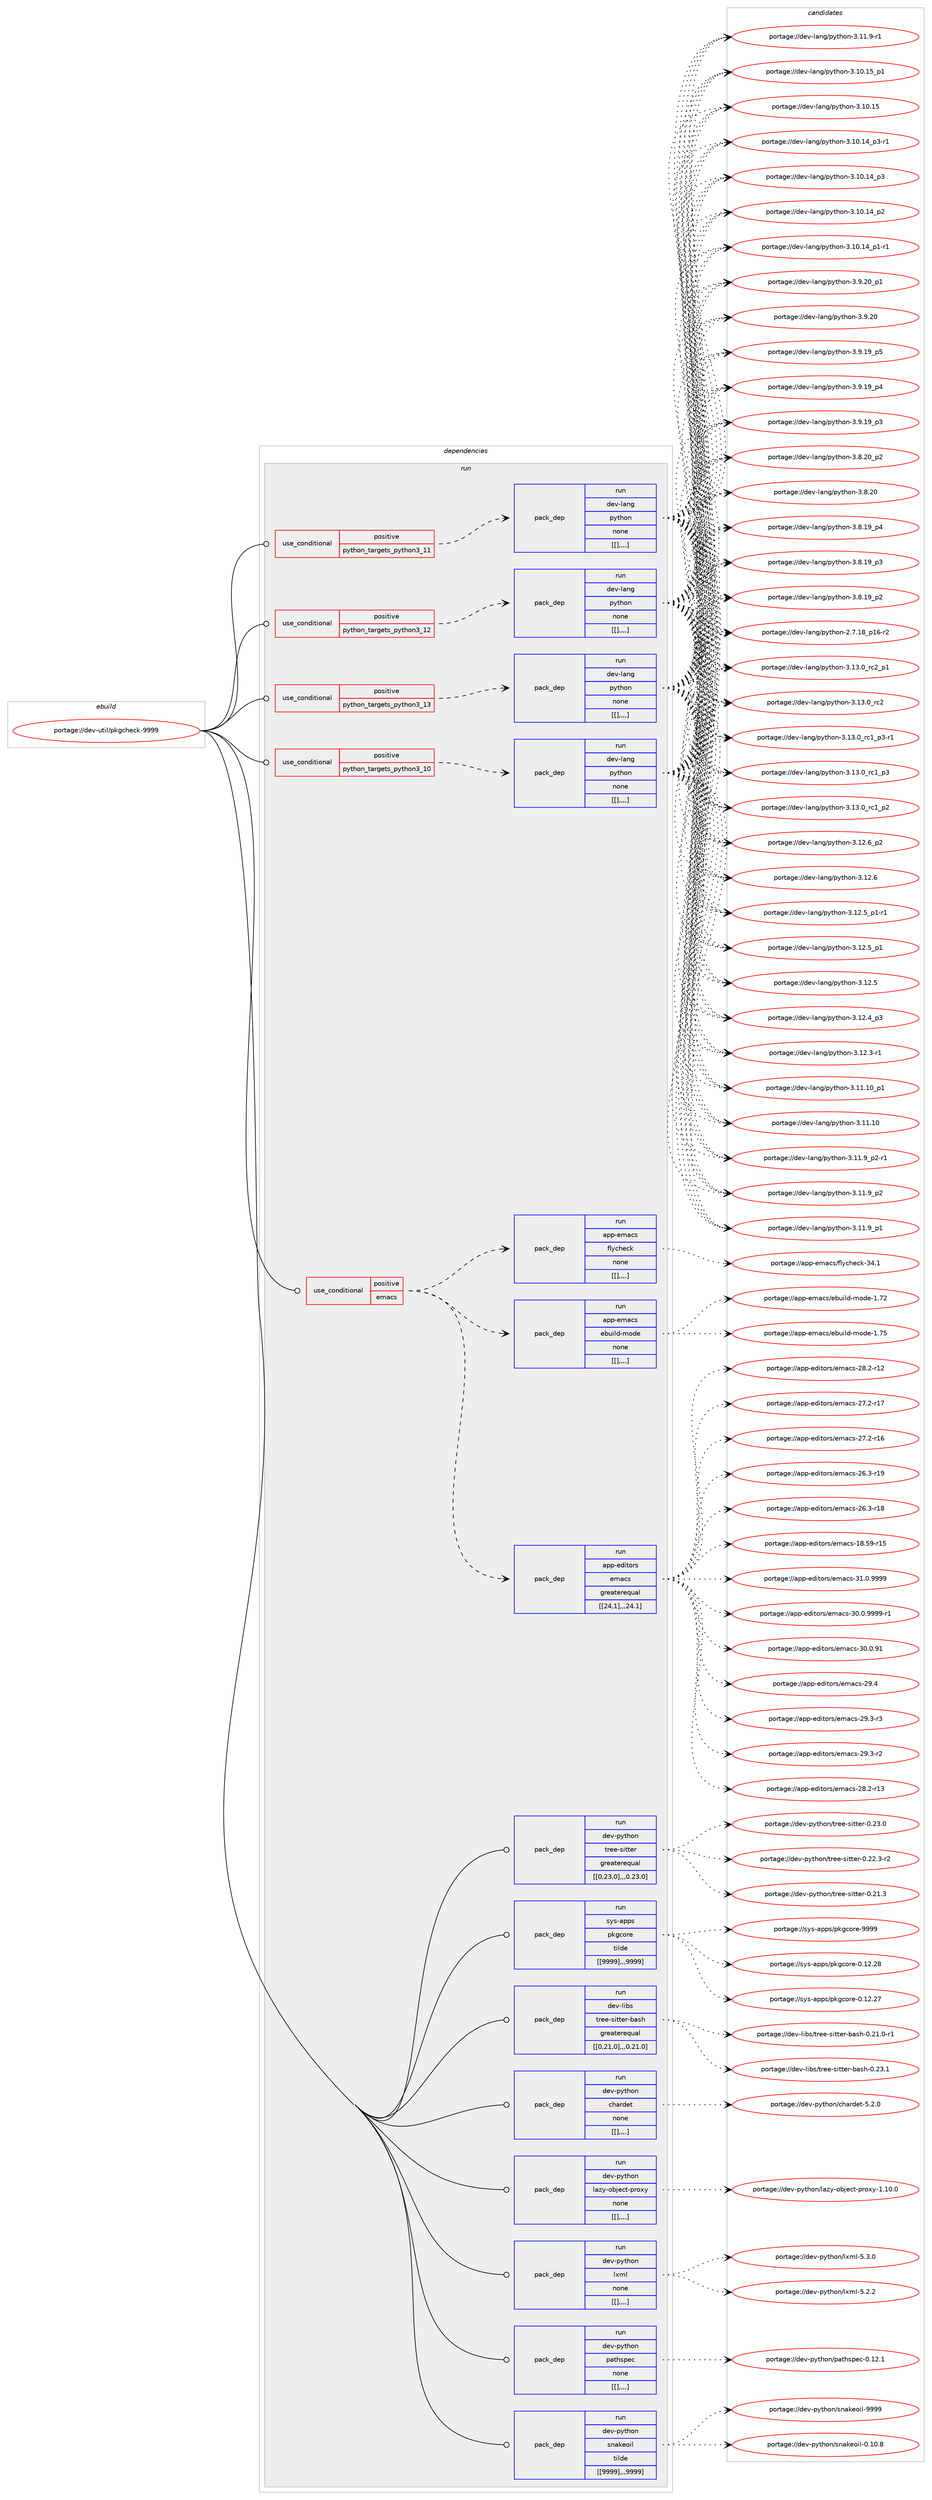 digraph prolog {

# *************
# Graph options
# *************

newrank=true;
concentrate=true;
compound=true;
graph [rankdir=LR,fontname=Helvetica,fontsize=10,ranksep=1.5];#, ranksep=2.5, nodesep=0.2];
edge  [arrowhead=vee];
node  [fontname=Helvetica,fontsize=10];

# **********
# The ebuild
# **********

subgraph cluster_leftcol {
color=gray;
label=<<i>ebuild</i>>;
id [label="portage://dev-util/pkgcheck-9999", color=red, width=4, href="../dev-util/pkgcheck-9999.svg"];
}

# ****************
# The dependencies
# ****************

subgraph cluster_midcol {
color=gray;
label=<<i>dependencies</i>>;
subgraph cluster_compile {
fillcolor="#eeeeee";
style=filled;
label=<<i>compile</i>>;
}
subgraph cluster_compileandrun {
fillcolor="#eeeeee";
style=filled;
label=<<i>compile and run</i>>;
}
subgraph cluster_run {
fillcolor="#eeeeee";
style=filled;
label=<<i>run</i>>;
subgraph cond64095 {
dependency223422 [label=<<TABLE BORDER="0" CELLBORDER="1" CELLSPACING="0" CELLPADDING="4"><TR><TD ROWSPAN="3" CELLPADDING="10">use_conditional</TD></TR><TR><TD>positive</TD></TR><TR><TD>emacs</TD></TR></TABLE>>, shape=none, color=red];
subgraph pack157891 {
dependency223423 [label=<<TABLE BORDER="0" CELLBORDER="1" CELLSPACING="0" CELLPADDING="4" WIDTH="220"><TR><TD ROWSPAN="6" CELLPADDING="30">pack_dep</TD></TR><TR><TD WIDTH="110">run</TD></TR><TR><TD>app-editors</TD></TR><TR><TD>emacs</TD></TR><TR><TD>greaterequal</TD></TR><TR><TD>[[24,1],,,24.1]</TD></TR></TABLE>>, shape=none, color=blue];
}
dependency223422:e -> dependency223423:w [weight=20,style="dashed",arrowhead="vee"];
subgraph pack157892 {
dependency223424 [label=<<TABLE BORDER="0" CELLBORDER="1" CELLSPACING="0" CELLPADDING="4" WIDTH="220"><TR><TD ROWSPAN="6" CELLPADDING="30">pack_dep</TD></TR><TR><TD WIDTH="110">run</TD></TR><TR><TD>app-emacs</TD></TR><TR><TD>ebuild-mode</TD></TR><TR><TD>none</TD></TR><TR><TD>[[],,,,]</TD></TR></TABLE>>, shape=none, color=blue];
}
dependency223422:e -> dependency223424:w [weight=20,style="dashed",arrowhead="vee"];
subgraph pack157893 {
dependency223425 [label=<<TABLE BORDER="0" CELLBORDER="1" CELLSPACING="0" CELLPADDING="4" WIDTH="220"><TR><TD ROWSPAN="6" CELLPADDING="30">pack_dep</TD></TR><TR><TD WIDTH="110">run</TD></TR><TR><TD>app-emacs</TD></TR><TR><TD>flycheck</TD></TR><TR><TD>none</TD></TR><TR><TD>[[],,,,]</TD></TR></TABLE>>, shape=none, color=blue];
}
dependency223422:e -> dependency223425:w [weight=20,style="dashed",arrowhead="vee"];
}
id:e -> dependency223422:w [weight=20,style="solid",arrowhead="odot"];
subgraph cond64096 {
dependency223426 [label=<<TABLE BORDER="0" CELLBORDER="1" CELLSPACING="0" CELLPADDING="4"><TR><TD ROWSPAN="3" CELLPADDING="10">use_conditional</TD></TR><TR><TD>positive</TD></TR><TR><TD>python_targets_python3_10</TD></TR></TABLE>>, shape=none, color=red];
subgraph pack157894 {
dependency223427 [label=<<TABLE BORDER="0" CELLBORDER="1" CELLSPACING="0" CELLPADDING="4" WIDTH="220"><TR><TD ROWSPAN="6" CELLPADDING="30">pack_dep</TD></TR><TR><TD WIDTH="110">run</TD></TR><TR><TD>dev-lang</TD></TR><TR><TD>python</TD></TR><TR><TD>none</TD></TR><TR><TD>[[],,,,]</TD></TR></TABLE>>, shape=none, color=blue];
}
dependency223426:e -> dependency223427:w [weight=20,style="dashed",arrowhead="vee"];
}
id:e -> dependency223426:w [weight=20,style="solid",arrowhead="odot"];
subgraph cond64097 {
dependency223428 [label=<<TABLE BORDER="0" CELLBORDER="1" CELLSPACING="0" CELLPADDING="4"><TR><TD ROWSPAN="3" CELLPADDING="10">use_conditional</TD></TR><TR><TD>positive</TD></TR><TR><TD>python_targets_python3_11</TD></TR></TABLE>>, shape=none, color=red];
subgraph pack157895 {
dependency223429 [label=<<TABLE BORDER="0" CELLBORDER="1" CELLSPACING="0" CELLPADDING="4" WIDTH="220"><TR><TD ROWSPAN="6" CELLPADDING="30">pack_dep</TD></TR><TR><TD WIDTH="110">run</TD></TR><TR><TD>dev-lang</TD></TR><TR><TD>python</TD></TR><TR><TD>none</TD></TR><TR><TD>[[],,,,]</TD></TR></TABLE>>, shape=none, color=blue];
}
dependency223428:e -> dependency223429:w [weight=20,style="dashed",arrowhead="vee"];
}
id:e -> dependency223428:w [weight=20,style="solid",arrowhead="odot"];
subgraph cond64098 {
dependency223430 [label=<<TABLE BORDER="0" CELLBORDER="1" CELLSPACING="0" CELLPADDING="4"><TR><TD ROWSPAN="3" CELLPADDING="10">use_conditional</TD></TR><TR><TD>positive</TD></TR><TR><TD>python_targets_python3_12</TD></TR></TABLE>>, shape=none, color=red];
subgraph pack157896 {
dependency223431 [label=<<TABLE BORDER="0" CELLBORDER="1" CELLSPACING="0" CELLPADDING="4" WIDTH="220"><TR><TD ROWSPAN="6" CELLPADDING="30">pack_dep</TD></TR><TR><TD WIDTH="110">run</TD></TR><TR><TD>dev-lang</TD></TR><TR><TD>python</TD></TR><TR><TD>none</TD></TR><TR><TD>[[],,,,]</TD></TR></TABLE>>, shape=none, color=blue];
}
dependency223430:e -> dependency223431:w [weight=20,style="dashed",arrowhead="vee"];
}
id:e -> dependency223430:w [weight=20,style="solid",arrowhead="odot"];
subgraph cond64099 {
dependency223432 [label=<<TABLE BORDER="0" CELLBORDER="1" CELLSPACING="0" CELLPADDING="4"><TR><TD ROWSPAN="3" CELLPADDING="10">use_conditional</TD></TR><TR><TD>positive</TD></TR><TR><TD>python_targets_python3_13</TD></TR></TABLE>>, shape=none, color=red];
subgraph pack157897 {
dependency223433 [label=<<TABLE BORDER="0" CELLBORDER="1" CELLSPACING="0" CELLPADDING="4" WIDTH="220"><TR><TD ROWSPAN="6" CELLPADDING="30">pack_dep</TD></TR><TR><TD WIDTH="110">run</TD></TR><TR><TD>dev-lang</TD></TR><TR><TD>python</TD></TR><TR><TD>none</TD></TR><TR><TD>[[],,,,]</TD></TR></TABLE>>, shape=none, color=blue];
}
dependency223432:e -> dependency223433:w [weight=20,style="dashed",arrowhead="vee"];
}
id:e -> dependency223432:w [weight=20,style="solid",arrowhead="odot"];
subgraph pack157898 {
dependency223434 [label=<<TABLE BORDER="0" CELLBORDER="1" CELLSPACING="0" CELLPADDING="4" WIDTH="220"><TR><TD ROWSPAN="6" CELLPADDING="30">pack_dep</TD></TR><TR><TD WIDTH="110">run</TD></TR><TR><TD>dev-libs</TD></TR><TR><TD>tree-sitter-bash</TD></TR><TR><TD>greaterequal</TD></TR><TR><TD>[[0,21,0],,,0.21.0]</TD></TR></TABLE>>, shape=none, color=blue];
}
id:e -> dependency223434:w [weight=20,style="solid",arrowhead="odot"];
subgraph pack157899 {
dependency223435 [label=<<TABLE BORDER="0" CELLBORDER="1" CELLSPACING="0" CELLPADDING="4" WIDTH="220"><TR><TD ROWSPAN="6" CELLPADDING="30">pack_dep</TD></TR><TR><TD WIDTH="110">run</TD></TR><TR><TD>dev-python</TD></TR><TR><TD>chardet</TD></TR><TR><TD>none</TD></TR><TR><TD>[[],,,,]</TD></TR></TABLE>>, shape=none, color=blue];
}
id:e -> dependency223435:w [weight=20,style="solid",arrowhead="odot"];
subgraph pack157900 {
dependency223436 [label=<<TABLE BORDER="0" CELLBORDER="1" CELLSPACING="0" CELLPADDING="4" WIDTH="220"><TR><TD ROWSPAN="6" CELLPADDING="30">pack_dep</TD></TR><TR><TD WIDTH="110">run</TD></TR><TR><TD>dev-python</TD></TR><TR><TD>lazy-object-proxy</TD></TR><TR><TD>none</TD></TR><TR><TD>[[],,,,]</TD></TR></TABLE>>, shape=none, color=blue];
}
id:e -> dependency223436:w [weight=20,style="solid",arrowhead="odot"];
subgraph pack157901 {
dependency223437 [label=<<TABLE BORDER="0" CELLBORDER="1" CELLSPACING="0" CELLPADDING="4" WIDTH="220"><TR><TD ROWSPAN="6" CELLPADDING="30">pack_dep</TD></TR><TR><TD WIDTH="110">run</TD></TR><TR><TD>dev-python</TD></TR><TR><TD>lxml</TD></TR><TR><TD>none</TD></TR><TR><TD>[[],,,,]</TD></TR></TABLE>>, shape=none, color=blue];
}
id:e -> dependency223437:w [weight=20,style="solid",arrowhead="odot"];
subgraph pack157902 {
dependency223438 [label=<<TABLE BORDER="0" CELLBORDER="1" CELLSPACING="0" CELLPADDING="4" WIDTH="220"><TR><TD ROWSPAN="6" CELLPADDING="30">pack_dep</TD></TR><TR><TD WIDTH="110">run</TD></TR><TR><TD>dev-python</TD></TR><TR><TD>pathspec</TD></TR><TR><TD>none</TD></TR><TR><TD>[[],,,,]</TD></TR></TABLE>>, shape=none, color=blue];
}
id:e -> dependency223438:w [weight=20,style="solid",arrowhead="odot"];
subgraph pack157903 {
dependency223439 [label=<<TABLE BORDER="0" CELLBORDER="1" CELLSPACING="0" CELLPADDING="4" WIDTH="220"><TR><TD ROWSPAN="6" CELLPADDING="30">pack_dep</TD></TR><TR><TD WIDTH="110">run</TD></TR><TR><TD>dev-python</TD></TR><TR><TD>snakeoil</TD></TR><TR><TD>tilde</TD></TR><TR><TD>[[9999],,,9999]</TD></TR></TABLE>>, shape=none, color=blue];
}
id:e -> dependency223439:w [weight=20,style="solid",arrowhead="odot"];
subgraph pack157904 {
dependency223440 [label=<<TABLE BORDER="0" CELLBORDER="1" CELLSPACING="0" CELLPADDING="4" WIDTH="220"><TR><TD ROWSPAN="6" CELLPADDING="30">pack_dep</TD></TR><TR><TD WIDTH="110">run</TD></TR><TR><TD>dev-python</TD></TR><TR><TD>tree-sitter</TD></TR><TR><TD>greaterequal</TD></TR><TR><TD>[[0,23,0],,,0.23.0]</TD></TR></TABLE>>, shape=none, color=blue];
}
id:e -> dependency223440:w [weight=20,style="solid",arrowhead="odot"];
subgraph pack157905 {
dependency223441 [label=<<TABLE BORDER="0" CELLBORDER="1" CELLSPACING="0" CELLPADDING="4" WIDTH="220"><TR><TD ROWSPAN="6" CELLPADDING="30">pack_dep</TD></TR><TR><TD WIDTH="110">run</TD></TR><TR><TD>sys-apps</TD></TR><TR><TD>pkgcore</TD></TR><TR><TD>tilde</TD></TR><TR><TD>[[9999],,,9999]</TD></TR></TABLE>>, shape=none, color=blue];
}
id:e -> dependency223441:w [weight=20,style="solid",arrowhead="odot"];
}
}

# **************
# The candidates
# **************

subgraph cluster_choices {
rank=same;
color=gray;
label=<<i>candidates</i>>;

subgraph choice157891 {
color=black;
nodesep=1;
choice971121124510110010511611111411547101109979911545514946484657575757 [label="portage://app-editors/emacs-31.0.9999", color=red, width=4,href="../app-editors/emacs-31.0.9999.svg"];
choice9711211245101100105116111114115471011099799115455148464846575757574511449 [label="portage://app-editors/emacs-30.0.9999-r1", color=red, width=4,href="../app-editors/emacs-30.0.9999-r1.svg"];
choice97112112451011001051161111141154710110997991154551484648465749 [label="portage://app-editors/emacs-30.0.91", color=red, width=4,href="../app-editors/emacs-30.0.91.svg"];
choice97112112451011001051161111141154710110997991154550574652 [label="portage://app-editors/emacs-29.4", color=red, width=4,href="../app-editors/emacs-29.4.svg"];
choice971121124510110010511611111411547101109979911545505746514511451 [label="portage://app-editors/emacs-29.3-r3", color=red, width=4,href="../app-editors/emacs-29.3-r3.svg"];
choice971121124510110010511611111411547101109979911545505746514511450 [label="portage://app-editors/emacs-29.3-r2", color=red, width=4,href="../app-editors/emacs-29.3-r2.svg"];
choice97112112451011001051161111141154710110997991154550564650451144951 [label="portage://app-editors/emacs-28.2-r13", color=red, width=4,href="../app-editors/emacs-28.2-r13.svg"];
choice97112112451011001051161111141154710110997991154550564650451144950 [label="portage://app-editors/emacs-28.2-r12", color=red, width=4,href="../app-editors/emacs-28.2-r12.svg"];
choice97112112451011001051161111141154710110997991154550554650451144955 [label="portage://app-editors/emacs-27.2-r17", color=red, width=4,href="../app-editors/emacs-27.2-r17.svg"];
choice97112112451011001051161111141154710110997991154550554650451144954 [label="portage://app-editors/emacs-27.2-r16", color=red, width=4,href="../app-editors/emacs-27.2-r16.svg"];
choice97112112451011001051161111141154710110997991154550544651451144957 [label="portage://app-editors/emacs-26.3-r19", color=red, width=4,href="../app-editors/emacs-26.3-r19.svg"];
choice97112112451011001051161111141154710110997991154550544651451144956 [label="portage://app-editors/emacs-26.3-r18", color=red, width=4,href="../app-editors/emacs-26.3-r18.svg"];
choice9711211245101100105116111114115471011099799115454956465357451144953 [label="portage://app-editors/emacs-18.59-r15", color=red, width=4,href="../app-editors/emacs-18.59-r15.svg"];
dependency223423:e -> choice971121124510110010511611111411547101109979911545514946484657575757:w [style=dotted,weight="100"];
dependency223423:e -> choice9711211245101100105116111114115471011099799115455148464846575757574511449:w [style=dotted,weight="100"];
dependency223423:e -> choice97112112451011001051161111141154710110997991154551484648465749:w [style=dotted,weight="100"];
dependency223423:e -> choice97112112451011001051161111141154710110997991154550574652:w [style=dotted,weight="100"];
dependency223423:e -> choice971121124510110010511611111411547101109979911545505746514511451:w [style=dotted,weight="100"];
dependency223423:e -> choice971121124510110010511611111411547101109979911545505746514511450:w [style=dotted,weight="100"];
dependency223423:e -> choice97112112451011001051161111141154710110997991154550564650451144951:w [style=dotted,weight="100"];
dependency223423:e -> choice97112112451011001051161111141154710110997991154550564650451144950:w [style=dotted,weight="100"];
dependency223423:e -> choice97112112451011001051161111141154710110997991154550554650451144955:w [style=dotted,weight="100"];
dependency223423:e -> choice97112112451011001051161111141154710110997991154550554650451144954:w [style=dotted,weight="100"];
dependency223423:e -> choice97112112451011001051161111141154710110997991154550544651451144957:w [style=dotted,weight="100"];
dependency223423:e -> choice97112112451011001051161111141154710110997991154550544651451144956:w [style=dotted,weight="100"];
dependency223423:e -> choice9711211245101100105116111114115471011099799115454956465357451144953:w [style=dotted,weight="100"];
}
subgraph choice157892 {
color=black;
nodesep=1;
choice971121124510110997991154710198117105108100451091111001014549465553 [label="portage://app-emacs/ebuild-mode-1.75", color=red, width=4,href="../app-emacs/ebuild-mode-1.75.svg"];
choice971121124510110997991154710198117105108100451091111001014549465550 [label="portage://app-emacs/ebuild-mode-1.72", color=red, width=4,href="../app-emacs/ebuild-mode-1.72.svg"];
dependency223424:e -> choice971121124510110997991154710198117105108100451091111001014549465553:w [style=dotted,weight="100"];
dependency223424:e -> choice971121124510110997991154710198117105108100451091111001014549465550:w [style=dotted,weight="100"];
}
subgraph choice157893 {
color=black;
nodesep=1;
choice971121124510110997991154710210812199104101991074551524649 [label="portage://app-emacs/flycheck-34.1", color=red, width=4,href="../app-emacs/flycheck-34.1.svg"];
dependency223425:e -> choice971121124510110997991154710210812199104101991074551524649:w [style=dotted,weight="100"];
}
subgraph choice157894 {
color=black;
nodesep=1;
choice100101118451089711010347112121116104111110455146495146489511499509511249 [label="portage://dev-lang/python-3.13.0_rc2_p1", color=red, width=4,href="../dev-lang/python-3.13.0_rc2_p1.svg"];
choice10010111845108971101034711212111610411111045514649514648951149950 [label="portage://dev-lang/python-3.13.0_rc2", color=red, width=4,href="../dev-lang/python-3.13.0_rc2.svg"];
choice1001011184510897110103471121211161041111104551464951464895114994995112514511449 [label="portage://dev-lang/python-3.13.0_rc1_p3-r1", color=red, width=4,href="../dev-lang/python-3.13.0_rc1_p3-r1.svg"];
choice100101118451089711010347112121116104111110455146495146489511499499511251 [label="portage://dev-lang/python-3.13.0_rc1_p3", color=red, width=4,href="../dev-lang/python-3.13.0_rc1_p3.svg"];
choice100101118451089711010347112121116104111110455146495146489511499499511250 [label="portage://dev-lang/python-3.13.0_rc1_p2", color=red, width=4,href="../dev-lang/python-3.13.0_rc1_p2.svg"];
choice100101118451089711010347112121116104111110455146495046549511250 [label="portage://dev-lang/python-3.12.6_p2", color=red, width=4,href="../dev-lang/python-3.12.6_p2.svg"];
choice10010111845108971101034711212111610411111045514649504654 [label="portage://dev-lang/python-3.12.6", color=red, width=4,href="../dev-lang/python-3.12.6.svg"];
choice1001011184510897110103471121211161041111104551464950465395112494511449 [label="portage://dev-lang/python-3.12.5_p1-r1", color=red, width=4,href="../dev-lang/python-3.12.5_p1-r1.svg"];
choice100101118451089711010347112121116104111110455146495046539511249 [label="portage://dev-lang/python-3.12.5_p1", color=red, width=4,href="../dev-lang/python-3.12.5_p1.svg"];
choice10010111845108971101034711212111610411111045514649504653 [label="portage://dev-lang/python-3.12.5", color=red, width=4,href="../dev-lang/python-3.12.5.svg"];
choice100101118451089711010347112121116104111110455146495046529511251 [label="portage://dev-lang/python-3.12.4_p3", color=red, width=4,href="../dev-lang/python-3.12.4_p3.svg"];
choice100101118451089711010347112121116104111110455146495046514511449 [label="portage://dev-lang/python-3.12.3-r1", color=red, width=4,href="../dev-lang/python-3.12.3-r1.svg"];
choice10010111845108971101034711212111610411111045514649494649489511249 [label="portage://dev-lang/python-3.11.10_p1", color=red, width=4,href="../dev-lang/python-3.11.10_p1.svg"];
choice1001011184510897110103471121211161041111104551464949464948 [label="portage://dev-lang/python-3.11.10", color=red, width=4,href="../dev-lang/python-3.11.10.svg"];
choice1001011184510897110103471121211161041111104551464949465795112504511449 [label="portage://dev-lang/python-3.11.9_p2-r1", color=red, width=4,href="../dev-lang/python-3.11.9_p2-r1.svg"];
choice100101118451089711010347112121116104111110455146494946579511250 [label="portage://dev-lang/python-3.11.9_p2", color=red, width=4,href="../dev-lang/python-3.11.9_p2.svg"];
choice100101118451089711010347112121116104111110455146494946579511249 [label="portage://dev-lang/python-3.11.9_p1", color=red, width=4,href="../dev-lang/python-3.11.9_p1.svg"];
choice100101118451089711010347112121116104111110455146494946574511449 [label="portage://dev-lang/python-3.11.9-r1", color=red, width=4,href="../dev-lang/python-3.11.9-r1.svg"];
choice10010111845108971101034711212111610411111045514649484649539511249 [label="portage://dev-lang/python-3.10.15_p1", color=red, width=4,href="../dev-lang/python-3.10.15_p1.svg"];
choice1001011184510897110103471121211161041111104551464948464953 [label="portage://dev-lang/python-3.10.15", color=red, width=4,href="../dev-lang/python-3.10.15.svg"];
choice100101118451089711010347112121116104111110455146494846495295112514511449 [label="portage://dev-lang/python-3.10.14_p3-r1", color=red, width=4,href="../dev-lang/python-3.10.14_p3-r1.svg"];
choice10010111845108971101034711212111610411111045514649484649529511251 [label="portage://dev-lang/python-3.10.14_p3", color=red, width=4,href="../dev-lang/python-3.10.14_p3.svg"];
choice10010111845108971101034711212111610411111045514649484649529511250 [label="portage://dev-lang/python-3.10.14_p2", color=red, width=4,href="../dev-lang/python-3.10.14_p2.svg"];
choice100101118451089711010347112121116104111110455146494846495295112494511449 [label="portage://dev-lang/python-3.10.14_p1-r1", color=red, width=4,href="../dev-lang/python-3.10.14_p1-r1.svg"];
choice100101118451089711010347112121116104111110455146574650489511249 [label="portage://dev-lang/python-3.9.20_p1", color=red, width=4,href="../dev-lang/python-3.9.20_p1.svg"];
choice10010111845108971101034711212111610411111045514657465048 [label="portage://dev-lang/python-3.9.20", color=red, width=4,href="../dev-lang/python-3.9.20.svg"];
choice100101118451089711010347112121116104111110455146574649579511253 [label="portage://dev-lang/python-3.9.19_p5", color=red, width=4,href="../dev-lang/python-3.9.19_p5.svg"];
choice100101118451089711010347112121116104111110455146574649579511252 [label="portage://dev-lang/python-3.9.19_p4", color=red, width=4,href="../dev-lang/python-3.9.19_p4.svg"];
choice100101118451089711010347112121116104111110455146574649579511251 [label="portage://dev-lang/python-3.9.19_p3", color=red, width=4,href="../dev-lang/python-3.9.19_p3.svg"];
choice100101118451089711010347112121116104111110455146564650489511250 [label="portage://dev-lang/python-3.8.20_p2", color=red, width=4,href="../dev-lang/python-3.8.20_p2.svg"];
choice10010111845108971101034711212111610411111045514656465048 [label="portage://dev-lang/python-3.8.20", color=red, width=4,href="../dev-lang/python-3.8.20.svg"];
choice100101118451089711010347112121116104111110455146564649579511252 [label="portage://dev-lang/python-3.8.19_p4", color=red, width=4,href="../dev-lang/python-3.8.19_p4.svg"];
choice100101118451089711010347112121116104111110455146564649579511251 [label="portage://dev-lang/python-3.8.19_p3", color=red, width=4,href="../dev-lang/python-3.8.19_p3.svg"];
choice100101118451089711010347112121116104111110455146564649579511250 [label="portage://dev-lang/python-3.8.19_p2", color=red, width=4,href="../dev-lang/python-3.8.19_p2.svg"];
choice100101118451089711010347112121116104111110455046554649569511249544511450 [label="portage://dev-lang/python-2.7.18_p16-r2", color=red, width=4,href="../dev-lang/python-2.7.18_p16-r2.svg"];
dependency223427:e -> choice100101118451089711010347112121116104111110455146495146489511499509511249:w [style=dotted,weight="100"];
dependency223427:e -> choice10010111845108971101034711212111610411111045514649514648951149950:w [style=dotted,weight="100"];
dependency223427:e -> choice1001011184510897110103471121211161041111104551464951464895114994995112514511449:w [style=dotted,weight="100"];
dependency223427:e -> choice100101118451089711010347112121116104111110455146495146489511499499511251:w [style=dotted,weight="100"];
dependency223427:e -> choice100101118451089711010347112121116104111110455146495146489511499499511250:w [style=dotted,weight="100"];
dependency223427:e -> choice100101118451089711010347112121116104111110455146495046549511250:w [style=dotted,weight="100"];
dependency223427:e -> choice10010111845108971101034711212111610411111045514649504654:w [style=dotted,weight="100"];
dependency223427:e -> choice1001011184510897110103471121211161041111104551464950465395112494511449:w [style=dotted,weight="100"];
dependency223427:e -> choice100101118451089711010347112121116104111110455146495046539511249:w [style=dotted,weight="100"];
dependency223427:e -> choice10010111845108971101034711212111610411111045514649504653:w [style=dotted,weight="100"];
dependency223427:e -> choice100101118451089711010347112121116104111110455146495046529511251:w [style=dotted,weight="100"];
dependency223427:e -> choice100101118451089711010347112121116104111110455146495046514511449:w [style=dotted,weight="100"];
dependency223427:e -> choice10010111845108971101034711212111610411111045514649494649489511249:w [style=dotted,weight="100"];
dependency223427:e -> choice1001011184510897110103471121211161041111104551464949464948:w [style=dotted,weight="100"];
dependency223427:e -> choice1001011184510897110103471121211161041111104551464949465795112504511449:w [style=dotted,weight="100"];
dependency223427:e -> choice100101118451089711010347112121116104111110455146494946579511250:w [style=dotted,weight="100"];
dependency223427:e -> choice100101118451089711010347112121116104111110455146494946579511249:w [style=dotted,weight="100"];
dependency223427:e -> choice100101118451089711010347112121116104111110455146494946574511449:w [style=dotted,weight="100"];
dependency223427:e -> choice10010111845108971101034711212111610411111045514649484649539511249:w [style=dotted,weight="100"];
dependency223427:e -> choice1001011184510897110103471121211161041111104551464948464953:w [style=dotted,weight="100"];
dependency223427:e -> choice100101118451089711010347112121116104111110455146494846495295112514511449:w [style=dotted,weight="100"];
dependency223427:e -> choice10010111845108971101034711212111610411111045514649484649529511251:w [style=dotted,weight="100"];
dependency223427:e -> choice10010111845108971101034711212111610411111045514649484649529511250:w [style=dotted,weight="100"];
dependency223427:e -> choice100101118451089711010347112121116104111110455146494846495295112494511449:w [style=dotted,weight="100"];
dependency223427:e -> choice100101118451089711010347112121116104111110455146574650489511249:w [style=dotted,weight="100"];
dependency223427:e -> choice10010111845108971101034711212111610411111045514657465048:w [style=dotted,weight="100"];
dependency223427:e -> choice100101118451089711010347112121116104111110455146574649579511253:w [style=dotted,weight="100"];
dependency223427:e -> choice100101118451089711010347112121116104111110455146574649579511252:w [style=dotted,weight="100"];
dependency223427:e -> choice100101118451089711010347112121116104111110455146574649579511251:w [style=dotted,weight="100"];
dependency223427:e -> choice100101118451089711010347112121116104111110455146564650489511250:w [style=dotted,weight="100"];
dependency223427:e -> choice10010111845108971101034711212111610411111045514656465048:w [style=dotted,weight="100"];
dependency223427:e -> choice100101118451089711010347112121116104111110455146564649579511252:w [style=dotted,weight="100"];
dependency223427:e -> choice100101118451089711010347112121116104111110455146564649579511251:w [style=dotted,weight="100"];
dependency223427:e -> choice100101118451089711010347112121116104111110455146564649579511250:w [style=dotted,weight="100"];
dependency223427:e -> choice100101118451089711010347112121116104111110455046554649569511249544511450:w [style=dotted,weight="100"];
}
subgraph choice157895 {
color=black;
nodesep=1;
choice100101118451089711010347112121116104111110455146495146489511499509511249 [label="portage://dev-lang/python-3.13.0_rc2_p1", color=red, width=4,href="../dev-lang/python-3.13.0_rc2_p1.svg"];
choice10010111845108971101034711212111610411111045514649514648951149950 [label="portage://dev-lang/python-3.13.0_rc2", color=red, width=4,href="../dev-lang/python-3.13.0_rc2.svg"];
choice1001011184510897110103471121211161041111104551464951464895114994995112514511449 [label="portage://dev-lang/python-3.13.0_rc1_p3-r1", color=red, width=4,href="../dev-lang/python-3.13.0_rc1_p3-r1.svg"];
choice100101118451089711010347112121116104111110455146495146489511499499511251 [label="portage://dev-lang/python-3.13.0_rc1_p3", color=red, width=4,href="../dev-lang/python-3.13.0_rc1_p3.svg"];
choice100101118451089711010347112121116104111110455146495146489511499499511250 [label="portage://dev-lang/python-3.13.0_rc1_p2", color=red, width=4,href="../dev-lang/python-3.13.0_rc1_p2.svg"];
choice100101118451089711010347112121116104111110455146495046549511250 [label="portage://dev-lang/python-3.12.6_p2", color=red, width=4,href="../dev-lang/python-3.12.6_p2.svg"];
choice10010111845108971101034711212111610411111045514649504654 [label="portage://dev-lang/python-3.12.6", color=red, width=4,href="../dev-lang/python-3.12.6.svg"];
choice1001011184510897110103471121211161041111104551464950465395112494511449 [label="portage://dev-lang/python-3.12.5_p1-r1", color=red, width=4,href="../dev-lang/python-3.12.5_p1-r1.svg"];
choice100101118451089711010347112121116104111110455146495046539511249 [label="portage://dev-lang/python-3.12.5_p1", color=red, width=4,href="../dev-lang/python-3.12.5_p1.svg"];
choice10010111845108971101034711212111610411111045514649504653 [label="portage://dev-lang/python-3.12.5", color=red, width=4,href="../dev-lang/python-3.12.5.svg"];
choice100101118451089711010347112121116104111110455146495046529511251 [label="portage://dev-lang/python-3.12.4_p3", color=red, width=4,href="../dev-lang/python-3.12.4_p3.svg"];
choice100101118451089711010347112121116104111110455146495046514511449 [label="portage://dev-lang/python-3.12.3-r1", color=red, width=4,href="../dev-lang/python-3.12.3-r1.svg"];
choice10010111845108971101034711212111610411111045514649494649489511249 [label="portage://dev-lang/python-3.11.10_p1", color=red, width=4,href="../dev-lang/python-3.11.10_p1.svg"];
choice1001011184510897110103471121211161041111104551464949464948 [label="portage://dev-lang/python-3.11.10", color=red, width=4,href="../dev-lang/python-3.11.10.svg"];
choice1001011184510897110103471121211161041111104551464949465795112504511449 [label="portage://dev-lang/python-3.11.9_p2-r1", color=red, width=4,href="../dev-lang/python-3.11.9_p2-r1.svg"];
choice100101118451089711010347112121116104111110455146494946579511250 [label="portage://dev-lang/python-3.11.9_p2", color=red, width=4,href="../dev-lang/python-3.11.9_p2.svg"];
choice100101118451089711010347112121116104111110455146494946579511249 [label="portage://dev-lang/python-3.11.9_p1", color=red, width=4,href="../dev-lang/python-3.11.9_p1.svg"];
choice100101118451089711010347112121116104111110455146494946574511449 [label="portage://dev-lang/python-3.11.9-r1", color=red, width=4,href="../dev-lang/python-3.11.9-r1.svg"];
choice10010111845108971101034711212111610411111045514649484649539511249 [label="portage://dev-lang/python-3.10.15_p1", color=red, width=4,href="../dev-lang/python-3.10.15_p1.svg"];
choice1001011184510897110103471121211161041111104551464948464953 [label="portage://dev-lang/python-3.10.15", color=red, width=4,href="../dev-lang/python-3.10.15.svg"];
choice100101118451089711010347112121116104111110455146494846495295112514511449 [label="portage://dev-lang/python-3.10.14_p3-r1", color=red, width=4,href="../dev-lang/python-3.10.14_p3-r1.svg"];
choice10010111845108971101034711212111610411111045514649484649529511251 [label="portage://dev-lang/python-3.10.14_p3", color=red, width=4,href="../dev-lang/python-3.10.14_p3.svg"];
choice10010111845108971101034711212111610411111045514649484649529511250 [label="portage://dev-lang/python-3.10.14_p2", color=red, width=4,href="../dev-lang/python-3.10.14_p2.svg"];
choice100101118451089711010347112121116104111110455146494846495295112494511449 [label="portage://dev-lang/python-3.10.14_p1-r1", color=red, width=4,href="../dev-lang/python-3.10.14_p1-r1.svg"];
choice100101118451089711010347112121116104111110455146574650489511249 [label="portage://dev-lang/python-3.9.20_p1", color=red, width=4,href="../dev-lang/python-3.9.20_p1.svg"];
choice10010111845108971101034711212111610411111045514657465048 [label="portage://dev-lang/python-3.9.20", color=red, width=4,href="../dev-lang/python-3.9.20.svg"];
choice100101118451089711010347112121116104111110455146574649579511253 [label="portage://dev-lang/python-3.9.19_p5", color=red, width=4,href="../dev-lang/python-3.9.19_p5.svg"];
choice100101118451089711010347112121116104111110455146574649579511252 [label="portage://dev-lang/python-3.9.19_p4", color=red, width=4,href="../dev-lang/python-3.9.19_p4.svg"];
choice100101118451089711010347112121116104111110455146574649579511251 [label="portage://dev-lang/python-3.9.19_p3", color=red, width=4,href="../dev-lang/python-3.9.19_p3.svg"];
choice100101118451089711010347112121116104111110455146564650489511250 [label="portage://dev-lang/python-3.8.20_p2", color=red, width=4,href="../dev-lang/python-3.8.20_p2.svg"];
choice10010111845108971101034711212111610411111045514656465048 [label="portage://dev-lang/python-3.8.20", color=red, width=4,href="../dev-lang/python-3.8.20.svg"];
choice100101118451089711010347112121116104111110455146564649579511252 [label="portage://dev-lang/python-3.8.19_p4", color=red, width=4,href="../dev-lang/python-3.8.19_p4.svg"];
choice100101118451089711010347112121116104111110455146564649579511251 [label="portage://dev-lang/python-3.8.19_p3", color=red, width=4,href="../dev-lang/python-3.8.19_p3.svg"];
choice100101118451089711010347112121116104111110455146564649579511250 [label="portage://dev-lang/python-3.8.19_p2", color=red, width=4,href="../dev-lang/python-3.8.19_p2.svg"];
choice100101118451089711010347112121116104111110455046554649569511249544511450 [label="portage://dev-lang/python-2.7.18_p16-r2", color=red, width=4,href="../dev-lang/python-2.7.18_p16-r2.svg"];
dependency223429:e -> choice100101118451089711010347112121116104111110455146495146489511499509511249:w [style=dotted,weight="100"];
dependency223429:e -> choice10010111845108971101034711212111610411111045514649514648951149950:w [style=dotted,weight="100"];
dependency223429:e -> choice1001011184510897110103471121211161041111104551464951464895114994995112514511449:w [style=dotted,weight="100"];
dependency223429:e -> choice100101118451089711010347112121116104111110455146495146489511499499511251:w [style=dotted,weight="100"];
dependency223429:e -> choice100101118451089711010347112121116104111110455146495146489511499499511250:w [style=dotted,weight="100"];
dependency223429:e -> choice100101118451089711010347112121116104111110455146495046549511250:w [style=dotted,weight="100"];
dependency223429:e -> choice10010111845108971101034711212111610411111045514649504654:w [style=dotted,weight="100"];
dependency223429:e -> choice1001011184510897110103471121211161041111104551464950465395112494511449:w [style=dotted,weight="100"];
dependency223429:e -> choice100101118451089711010347112121116104111110455146495046539511249:w [style=dotted,weight="100"];
dependency223429:e -> choice10010111845108971101034711212111610411111045514649504653:w [style=dotted,weight="100"];
dependency223429:e -> choice100101118451089711010347112121116104111110455146495046529511251:w [style=dotted,weight="100"];
dependency223429:e -> choice100101118451089711010347112121116104111110455146495046514511449:w [style=dotted,weight="100"];
dependency223429:e -> choice10010111845108971101034711212111610411111045514649494649489511249:w [style=dotted,weight="100"];
dependency223429:e -> choice1001011184510897110103471121211161041111104551464949464948:w [style=dotted,weight="100"];
dependency223429:e -> choice1001011184510897110103471121211161041111104551464949465795112504511449:w [style=dotted,weight="100"];
dependency223429:e -> choice100101118451089711010347112121116104111110455146494946579511250:w [style=dotted,weight="100"];
dependency223429:e -> choice100101118451089711010347112121116104111110455146494946579511249:w [style=dotted,weight="100"];
dependency223429:e -> choice100101118451089711010347112121116104111110455146494946574511449:w [style=dotted,weight="100"];
dependency223429:e -> choice10010111845108971101034711212111610411111045514649484649539511249:w [style=dotted,weight="100"];
dependency223429:e -> choice1001011184510897110103471121211161041111104551464948464953:w [style=dotted,weight="100"];
dependency223429:e -> choice100101118451089711010347112121116104111110455146494846495295112514511449:w [style=dotted,weight="100"];
dependency223429:e -> choice10010111845108971101034711212111610411111045514649484649529511251:w [style=dotted,weight="100"];
dependency223429:e -> choice10010111845108971101034711212111610411111045514649484649529511250:w [style=dotted,weight="100"];
dependency223429:e -> choice100101118451089711010347112121116104111110455146494846495295112494511449:w [style=dotted,weight="100"];
dependency223429:e -> choice100101118451089711010347112121116104111110455146574650489511249:w [style=dotted,weight="100"];
dependency223429:e -> choice10010111845108971101034711212111610411111045514657465048:w [style=dotted,weight="100"];
dependency223429:e -> choice100101118451089711010347112121116104111110455146574649579511253:w [style=dotted,weight="100"];
dependency223429:e -> choice100101118451089711010347112121116104111110455146574649579511252:w [style=dotted,weight="100"];
dependency223429:e -> choice100101118451089711010347112121116104111110455146574649579511251:w [style=dotted,weight="100"];
dependency223429:e -> choice100101118451089711010347112121116104111110455146564650489511250:w [style=dotted,weight="100"];
dependency223429:e -> choice10010111845108971101034711212111610411111045514656465048:w [style=dotted,weight="100"];
dependency223429:e -> choice100101118451089711010347112121116104111110455146564649579511252:w [style=dotted,weight="100"];
dependency223429:e -> choice100101118451089711010347112121116104111110455146564649579511251:w [style=dotted,weight="100"];
dependency223429:e -> choice100101118451089711010347112121116104111110455146564649579511250:w [style=dotted,weight="100"];
dependency223429:e -> choice100101118451089711010347112121116104111110455046554649569511249544511450:w [style=dotted,weight="100"];
}
subgraph choice157896 {
color=black;
nodesep=1;
choice100101118451089711010347112121116104111110455146495146489511499509511249 [label="portage://dev-lang/python-3.13.0_rc2_p1", color=red, width=4,href="../dev-lang/python-3.13.0_rc2_p1.svg"];
choice10010111845108971101034711212111610411111045514649514648951149950 [label="portage://dev-lang/python-3.13.0_rc2", color=red, width=4,href="../dev-lang/python-3.13.0_rc2.svg"];
choice1001011184510897110103471121211161041111104551464951464895114994995112514511449 [label="portage://dev-lang/python-3.13.0_rc1_p3-r1", color=red, width=4,href="../dev-lang/python-3.13.0_rc1_p3-r1.svg"];
choice100101118451089711010347112121116104111110455146495146489511499499511251 [label="portage://dev-lang/python-3.13.0_rc1_p3", color=red, width=4,href="../dev-lang/python-3.13.0_rc1_p3.svg"];
choice100101118451089711010347112121116104111110455146495146489511499499511250 [label="portage://dev-lang/python-3.13.0_rc1_p2", color=red, width=4,href="../dev-lang/python-3.13.0_rc1_p2.svg"];
choice100101118451089711010347112121116104111110455146495046549511250 [label="portage://dev-lang/python-3.12.6_p2", color=red, width=4,href="../dev-lang/python-3.12.6_p2.svg"];
choice10010111845108971101034711212111610411111045514649504654 [label="portage://dev-lang/python-3.12.6", color=red, width=4,href="../dev-lang/python-3.12.6.svg"];
choice1001011184510897110103471121211161041111104551464950465395112494511449 [label="portage://dev-lang/python-3.12.5_p1-r1", color=red, width=4,href="../dev-lang/python-3.12.5_p1-r1.svg"];
choice100101118451089711010347112121116104111110455146495046539511249 [label="portage://dev-lang/python-3.12.5_p1", color=red, width=4,href="../dev-lang/python-3.12.5_p1.svg"];
choice10010111845108971101034711212111610411111045514649504653 [label="portage://dev-lang/python-3.12.5", color=red, width=4,href="../dev-lang/python-3.12.5.svg"];
choice100101118451089711010347112121116104111110455146495046529511251 [label="portage://dev-lang/python-3.12.4_p3", color=red, width=4,href="../dev-lang/python-3.12.4_p3.svg"];
choice100101118451089711010347112121116104111110455146495046514511449 [label="portage://dev-lang/python-3.12.3-r1", color=red, width=4,href="../dev-lang/python-3.12.3-r1.svg"];
choice10010111845108971101034711212111610411111045514649494649489511249 [label="portage://dev-lang/python-3.11.10_p1", color=red, width=4,href="../dev-lang/python-3.11.10_p1.svg"];
choice1001011184510897110103471121211161041111104551464949464948 [label="portage://dev-lang/python-3.11.10", color=red, width=4,href="../dev-lang/python-3.11.10.svg"];
choice1001011184510897110103471121211161041111104551464949465795112504511449 [label="portage://dev-lang/python-3.11.9_p2-r1", color=red, width=4,href="../dev-lang/python-3.11.9_p2-r1.svg"];
choice100101118451089711010347112121116104111110455146494946579511250 [label="portage://dev-lang/python-3.11.9_p2", color=red, width=4,href="../dev-lang/python-3.11.9_p2.svg"];
choice100101118451089711010347112121116104111110455146494946579511249 [label="portage://dev-lang/python-3.11.9_p1", color=red, width=4,href="../dev-lang/python-3.11.9_p1.svg"];
choice100101118451089711010347112121116104111110455146494946574511449 [label="portage://dev-lang/python-3.11.9-r1", color=red, width=4,href="../dev-lang/python-3.11.9-r1.svg"];
choice10010111845108971101034711212111610411111045514649484649539511249 [label="portage://dev-lang/python-3.10.15_p1", color=red, width=4,href="../dev-lang/python-3.10.15_p1.svg"];
choice1001011184510897110103471121211161041111104551464948464953 [label="portage://dev-lang/python-3.10.15", color=red, width=4,href="../dev-lang/python-3.10.15.svg"];
choice100101118451089711010347112121116104111110455146494846495295112514511449 [label="portage://dev-lang/python-3.10.14_p3-r1", color=red, width=4,href="../dev-lang/python-3.10.14_p3-r1.svg"];
choice10010111845108971101034711212111610411111045514649484649529511251 [label="portage://dev-lang/python-3.10.14_p3", color=red, width=4,href="../dev-lang/python-3.10.14_p3.svg"];
choice10010111845108971101034711212111610411111045514649484649529511250 [label="portage://dev-lang/python-3.10.14_p2", color=red, width=4,href="../dev-lang/python-3.10.14_p2.svg"];
choice100101118451089711010347112121116104111110455146494846495295112494511449 [label="portage://dev-lang/python-3.10.14_p1-r1", color=red, width=4,href="../dev-lang/python-3.10.14_p1-r1.svg"];
choice100101118451089711010347112121116104111110455146574650489511249 [label="portage://dev-lang/python-3.9.20_p1", color=red, width=4,href="../dev-lang/python-3.9.20_p1.svg"];
choice10010111845108971101034711212111610411111045514657465048 [label="portage://dev-lang/python-3.9.20", color=red, width=4,href="../dev-lang/python-3.9.20.svg"];
choice100101118451089711010347112121116104111110455146574649579511253 [label="portage://dev-lang/python-3.9.19_p5", color=red, width=4,href="../dev-lang/python-3.9.19_p5.svg"];
choice100101118451089711010347112121116104111110455146574649579511252 [label="portage://dev-lang/python-3.9.19_p4", color=red, width=4,href="../dev-lang/python-3.9.19_p4.svg"];
choice100101118451089711010347112121116104111110455146574649579511251 [label="portage://dev-lang/python-3.9.19_p3", color=red, width=4,href="../dev-lang/python-3.9.19_p3.svg"];
choice100101118451089711010347112121116104111110455146564650489511250 [label="portage://dev-lang/python-3.8.20_p2", color=red, width=4,href="../dev-lang/python-3.8.20_p2.svg"];
choice10010111845108971101034711212111610411111045514656465048 [label="portage://dev-lang/python-3.8.20", color=red, width=4,href="../dev-lang/python-3.8.20.svg"];
choice100101118451089711010347112121116104111110455146564649579511252 [label="portage://dev-lang/python-3.8.19_p4", color=red, width=4,href="../dev-lang/python-3.8.19_p4.svg"];
choice100101118451089711010347112121116104111110455146564649579511251 [label="portage://dev-lang/python-3.8.19_p3", color=red, width=4,href="../dev-lang/python-3.8.19_p3.svg"];
choice100101118451089711010347112121116104111110455146564649579511250 [label="portage://dev-lang/python-3.8.19_p2", color=red, width=4,href="../dev-lang/python-3.8.19_p2.svg"];
choice100101118451089711010347112121116104111110455046554649569511249544511450 [label="portage://dev-lang/python-2.7.18_p16-r2", color=red, width=4,href="../dev-lang/python-2.7.18_p16-r2.svg"];
dependency223431:e -> choice100101118451089711010347112121116104111110455146495146489511499509511249:w [style=dotted,weight="100"];
dependency223431:e -> choice10010111845108971101034711212111610411111045514649514648951149950:w [style=dotted,weight="100"];
dependency223431:e -> choice1001011184510897110103471121211161041111104551464951464895114994995112514511449:w [style=dotted,weight="100"];
dependency223431:e -> choice100101118451089711010347112121116104111110455146495146489511499499511251:w [style=dotted,weight="100"];
dependency223431:e -> choice100101118451089711010347112121116104111110455146495146489511499499511250:w [style=dotted,weight="100"];
dependency223431:e -> choice100101118451089711010347112121116104111110455146495046549511250:w [style=dotted,weight="100"];
dependency223431:e -> choice10010111845108971101034711212111610411111045514649504654:w [style=dotted,weight="100"];
dependency223431:e -> choice1001011184510897110103471121211161041111104551464950465395112494511449:w [style=dotted,weight="100"];
dependency223431:e -> choice100101118451089711010347112121116104111110455146495046539511249:w [style=dotted,weight="100"];
dependency223431:e -> choice10010111845108971101034711212111610411111045514649504653:w [style=dotted,weight="100"];
dependency223431:e -> choice100101118451089711010347112121116104111110455146495046529511251:w [style=dotted,weight="100"];
dependency223431:e -> choice100101118451089711010347112121116104111110455146495046514511449:w [style=dotted,weight="100"];
dependency223431:e -> choice10010111845108971101034711212111610411111045514649494649489511249:w [style=dotted,weight="100"];
dependency223431:e -> choice1001011184510897110103471121211161041111104551464949464948:w [style=dotted,weight="100"];
dependency223431:e -> choice1001011184510897110103471121211161041111104551464949465795112504511449:w [style=dotted,weight="100"];
dependency223431:e -> choice100101118451089711010347112121116104111110455146494946579511250:w [style=dotted,weight="100"];
dependency223431:e -> choice100101118451089711010347112121116104111110455146494946579511249:w [style=dotted,weight="100"];
dependency223431:e -> choice100101118451089711010347112121116104111110455146494946574511449:w [style=dotted,weight="100"];
dependency223431:e -> choice10010111845108971101034711212111610411111045514649484649539511249:w [style=dotted,weight="100"];
dependency223431:e -> choice1001011184510897110103471121211161041111104551464948464953:w [style=dotted,weight="100"];
dependency223431:e -> choice100101118451089711010347112121116104111110455146494846495295112514511449:w [style=dotted,weight="100"];
dependency223431:e -> choice10010111845108971101034711212111610411111045514649484649529511251:w [style=dotted,weight="100"];
dependency223431:e -> choice10010111845108971101034711212111610411111045514649484649529511250:w [style=dotted,weight="100"];
dependency223431:e -> choice100101118451089711010347112121116104111110455146494846495295112494511449:w [style=dotted,weight="100"];
dependency223431:e -> choice100101118451089711010347112121116104111110455146574650489511249:w [style=dotted,weight="100"];
dependency223431:e -> choice10010111845108971101034711212111610411111045514657465048:w [style=dotted,weight="100"];
dependency223431:e -> choice100101118451089711010347112121116104111110455146574649579511253:w [style=dotted,weight="100"];
dependency223431:e -> choice100101118451089711010347112121116104111110455146574649579511252:w [style=dotted,weight="100"];
dependency223431:e -> choice100101118451089711010347112121116104111110455146574649579511251:w [style=dotted,weight="100"];
dependency223431:e -> choice100101118451089711010347112121116104111110455146564650489511250:w [style=dotted,weight="100"];
dependency223431:e -> choice10010111845108971101034711212111610411111045514656465048:w [style=dotted,weight="100"];
dependency223431:e -> choice100101118451089711010347112121116104111110455146564649579511252:w [style=dotted,weight="100"];
dependency223431:e -> choice100101118451089711010347112121116104111110455146564649579511251:w [style=dotted,weight="100"];
dependency223431:e -> choice100101118451089711010347112121116104111110455146564649579511250:w [style=dotted,weight="100"];
dependency223431:e -> choice100101118451089711010347112121116104111110455046554649569511249544511450:w [style=dotted,weight="100"];
}
subgraph choice157897 {
color=black;
nodesep=1;
choice100101118451089711010347112121116104111110455146495146489511499509511249 [label="portage://dev-lang/python-3.13.0_rc2_p1", color=red, width=4,href="../dev-lang/python-3.13.0_rc2_p1.svg"];
choice10010111845108971101034711212111610411111045514649514648951149950 [label="portage://dev-lang/python-3.13.0_rc2", color=red, width=4,href="../dev-lang/python-3.13.0_rc2.svg"];
choice1001011184510897110103471121211161041111104551464951464895114994995112514511449 [label="portage://dev-lang/python-3.13.0_rc1_p3-r1", color=red, width=4,href="../dev-lang/python-3.13.0_rc1_p3-r1.svg"];
choice100101118451089711010347112121116104111110455146495146489511499499511251 [label="portage://dev-lang/python-3.13.0_rc1_p3", color=red, width=4,href="../dev-lang/python-3.13.0_rc1_p3.svg"];
choice100101118451089711010347112121116104111110455146495146489511499499511250 [label="portage://dev-lang/python-3.13.0_rc1_p2", color=red, width=4,href="../dev-lang/python-3.13.0_rc1_p2.svg"];
choice100101118451089711010347112121116104111110455146495046549511250 [label="portage://dev-lang/python-3.12.6_p2", color=red, width=4,href="../dev-lang/python-3.12.6_p2.svg"];
choice10010111845108971101034711212111610411111045514649504654 [label="portage://dev-lang/python-3.12.6", color=red, width=4,href="../dev-lang/python-3.12.6.svg"];
choice1001011184510897110103471121211161041111104551464950465395112494511449 [label="portage://dev-lang/python-3.12.5_p1-r1", color=red, width=4,href="../dev-lang/python-3.12.5_p1-r1.svg"];
choice100101118451089711010347112121116104111110455146495046539511249 [label="portage://dev-lang/python-3.12.5_p1", color=red, width=4,href="../dev-lang/python-3.12.5_p1.svg"];
choice10010111845108971101034711212111610411111045514649504653 [label="portage://dev-lang/python-3.12.5", color=red, width=4,href="../dev-lang/python-3.12.5.svg"];
choice100101118451089711010347112121116104111110455146495046529511251 [label="portage://dev-lang/python-3.12.4_p3", color=red, width=4,href="../dev-lang/python-3.12.4_p3.svg"];
choice100101118451089711010347112121116104111110455146495046514511449 [label="portage://dev-lang/python-3.12.3-r1", color=red, width=4,href="../dev-lang/python-3.12.3-r1.svg"];
choice10010111845108971101034711212111610411111045514649494649489511249 [label="portage://dev-lang/python-3.11.10_p1", color=red, width=4,href="../dev-lang/python-3.11.10_p1.svg"];
choice1001011184510897110103471121211161041111104551464949464948 [label="portage://dev-lang/python-3.11.10", color=red, width=4,href="../dev-lang/python-3.11.10.svg"];
choice1001011184510897110103471121211161041111104551464949465795112504511449 [label="portage://dev-lang/python-3.11.9_p2-r1", color=red, width=4,href="../dev-lang/python-3.11.9_p2-r1.svg"];
choice100101118451089711010347112121116104111110455146494946579511250 [label="portage://dev-lang/python-3.11.9_p2", color=red, width=4,href="../dev-lang/python-3.11.9_p2.svg"];
choice100101118451089711010347112121116104111110455146494946579511249 [label="portage://dev-lang/python-3.11.9_p1", color=red, width=4,href="../dev-lang/python-3.11.9_p1.svg"];
choice100101118451089711010347112121116104111110455146494946574511449 [label="portage://dev-lang/python-3.11.9-r1", color=red, width=4,href="../dev-lang/python-3.11.9-r1.svg"];
choice10010111845108971101034711212111610411111045514649484649539511249 [label="portage://dev-lang/python-3.10.15_p1", color=red, width=4,href="../dev-lang/python-3.10.15_p1.svg"];
choice1001011184510897110103471121211161041111104551464948464953 [label="portage://dev-lang/python-3.10.15", color=red, width=4,href="../dev-lang/python-3.10.15.svg"];
choice100101118451089711010347112121116104111110455146494846495295112514511449 [label="portage://dev-lang/python-3.10.14_p3-r1", color=red, width=4,href="../dev-lang/python-3.10.14_p3-r1.svg"];
choice10010111845108971101034711212111610411111045514649484649529511251 [label="portage://dev-lang/python-3.10.14_p3", color=red, width=4,href="../dev-lang/python-3.10.14_p3.svg"];
choice10010111845108971101034711212111610411111045514649484649529511250 [label="portage://dev-lang/python-3.10.14_p2", color=red, width=4,href="../dev-lang/python-3.10.14_p2.svg"];
choice100101118451089711010347112121116104111110455146494846495295112494511449 [label="portage://dev-lang/python-3.10.14_p1-r1", color=red, width=4,href="../dev-lang/python-3.10.14_p1-r1.svg"];
choice100101118451089711010347112121116104111110455146574650489511249 [label="portage://dev-lang/python-3.9.20_p1", color=red, width=4,href="../dev-lang/python-3.9.20_p1.svg"];
choice10010111845108971101034711212111610411111045514657465048 [label="portage://dev-lang/python-3.9.20", color=red, width=4,href="../dev-lang/python-3.9.20.svg"];
choice100101118451089711010347112121116104111110455146574649579511253 [label="portage://dev-lang/python-3.9.19_p5", color=red, width=4,href="../dev-lang/python-3.9.19_p5.svg"];
choice100101118451089711010347112121116104111110455146574649579511252 [label="portage://dev-lang/python-3.9.19_p4", color=red, width=4,href="../dev-lang/python-3.9.19_p4.svg"];
choice100101118451089711010347112121116104111110455146574649579511251 [label="portage://dev-lang/python-3.9.19_p3", color=red, width=4,href="../dev-lang/python-3.9.19_p3.svg"];
choice100101118451089711010347112121116104111110455146564650489511250 [label="portage://dev-lang/python-3.8.20_p2", color=red, width=4,href="../dev-lang/python-3.8.20_p2.svg"];
choice10010111845108971101034711212111610411111045514656465048 [label="portage://dev-lang/python-3.8.20", color=red, width=4,href="../dev-lang/python-3.8.20.svg"];
choice100101118451089711010347112121116104111110455146564649579511252 [label="portage://dev-lang/python-3.8.19_p4", color=red, width=4,href="../dev-lang/python-3.8.19_p4.svg"];
choice100101118451089711010347112121116104111110455146564649579511251 [label="portage://dev-lang/python-3.8.19_p3", color=red, width=4,href="../dev-lang/python-3.8.19_p3.svg"];
choice100101118451089711010347112121116104111110455146564649579511250 [label="portage://dev-lang/python-3.8.19_p2", color=red, width=4,href="../dev-lang/python-3.8.19_p2.svg"];
choice100101118451089711010347112121116104111110455046554649569511249544511450 [label="portage://dev-lang/python-2.7.18_p16-r2", color=red, width=4,href="../dev-lang/python-2.7.18_p16-r2.svg"];
dependency223433:e -> choice100101118451089711010347112121116104111110455146495146489511499509511249:w [style=dotted,weight="100"];
dependency223433:e -> choice10010111845108971101034711212111610411111045514649514648951149950:w [style=dotted,weight="100"];
dependency223433:e -> choice1001011184510897110103471121211161041111104551464951464895114994995112514511449:w [style=dotted,weight="100"];
dependency223433:e -> choice100101118451089711010347112121116104111110455146495146489511499499511251:w [style=dotted,weight="100"];
dependency223433:e -> choice100101118451089711010347112121116104111110455146495146489511499499511250:w [style=dotted,weight="100"];
dependency223433:e -> choice100101118451089711010347112121116104111110455146495046549511250:w [style=dotted,weight="100"];
dependency223433:e -> choice10010111845108971101034711212111610411111045514649504654:w [style=dotted,weight="100"];
dependency223433:e -> choice1001011184510897110103471121211161041111104551464950465395112494511449:w [style=dotted,weight="100"];
dependency223433:e -> choice100101118451089711010347112121116104111110455146495046539511249:w [style=dotted,weight="100"];
dependency223433:e -> choice10010111845108971101034711212111610411111045514649504653:w [style=dotted,weight="100"];
dependency223433:e -> choice100101118451089711010347112121116104111110455146495046529511251:w [style=dotted,weight="100"];
dependency223433:e -> choice100101118451089711010347112121116104111110455146495046514511449:w [style=dotted,weight="100"];
dependency223433:e -> choice10010111845108971101034711212111610411111045514649494649489511249:w [style=dotted,weight="100"];
dependency223433:e -> choice1001011184510897110103471121211161041111104551464949464948:w [style=dotted,weight="100"];
dependency223433:e -> choice1001011184510897110103471121211161041111104551464949465795112504511449:w [style=dotted,weight="100"];
dependency223433:e -> choice100101118451089711010347112121116104111110455146494946579511250:w [style=dotted,weight="100"];
dependency223433:e -> choice100101118451089711010347112121116104111110455146494946579511249:w [style=dotted,weight="100"];
dependency223433:e -> choice100101118451089711010347112121116104111110455146494946574511449:w [style=dotted,weight="100"];
dependency223433:e -> choice10010111845108971101034711212111610411111045514649484649539511249:w [style=dotted,weight="100"];
dependency223433:e -> choice1001011184510897110103471121211161041111104551464948464953:w [style=dotted,weight="100"];
dependency223433:e -> choice100101118451089711010347112121116104111110455146494846495295112514511449:w [style=dotted,weight="100"];
dependency223433:e -> choice10010111845108971101034711212111610411111045514649484649529511251:w [style=dotted,weight="100"];
dependency223433:e -> choice10010111845108971101034711212111610411111045514649484649529511250:w [style=dotted,weight="100"];
dependency223433:e -> choice100101118451089711010347112121116104111110455146494846495295112494511449:w [style=dotted,weight="100"];
dependency223433:e -> choice100101118451089711010347112121116104111110455146574650489511249:w [style=dotted,weight="100"];
dependency223433:e -> choice10010111845108971101034711212111610411111045514657465048:w [style=dotted,weight="100"];
dependency223433:e -> choice100101118451089711010347112121116104111110455146574649579511253:w [style=dotted,weight="100"];
dependency223433:e -> choice100101118451089711010347112121116104111110455146574649579511252:w [style=dotted,weight="100"];
dependency223433:e -> choice100101118451089711010347112121116104111110455146574649579511251:w [style=dotted,weight="100"];
dependency223433:e -> choice100101118451089711010347112121116104111110455146564650489511250:w [style=dotted,weight="100"];
dependency223433:e -> choice10010111845108971101034711212111610411111045514656465048:w [style=dotted,weight="100"];
dependency223433:e -> choice100101118451089711010347112121116104111110455146564649579511252:w [style=dotted,weight="100"];
dependency223433:e -> choice100101118451089711010347112121116104111110455146564649579511251:w [style=dotted,weight="100"];
dependency223433:e -> choice100101118451089711010347112121116104111110455146564649579511250:w [style=dotted,weight="100"];
dependency223433:e -> choice100101118451089711010347112121116104111110455046554649569511249544511450:w [style=dotted,weight="100"];
}
subgraph choice157898 {
color=black;
nodesep=1;
choice1001011184510810598115471161141011014511510511611610111445989711510445484650514649 [label="portage://dev-libs/tree-sitter-bash-0.23.1", color=red, width=4,href="../dev-libs/tree-sitter-bash-0.23.1.svg"];
choice10010111845108105981154711611410110145115105116116101114459897115104454846504946484511449 [label="portage://dev-libs/tree-sitter-bash-0.21.0-r1", color=red, width=4,href="../dev-libs/tree-sitter-bash-0.21.0-r1.svg"];
dependency223434:e -> choice1001011184510810598115471161141011014511510511611610111445989711510445484650514649:w [style=dotted,weight="100"];
dependency223434:e -> choice10010111845108105981154711611410110145115105116116101114459897115104454846504946484511449:w [style=dotted,weight="100"];
}
subgraph choice157899 {
color=black;
nodesep=1;
choice10010111845112121116104111110479910497114100101116455346504648 [label="portage://dev-python/chardet-5.2.0", color=red, width=4,href="../dev-python/chardet-5.2.0.svg"];
dependency223435:e -> choice10010111845112121116104111110479910497114100101116455346504648:w [style=dotted,weight="100"];
}
subgraph choice157900 {
color=black;
nodesep=1;
choice1001011184511212111610411111047108971221214511198106101991164511211411112012145494649484648 [label="portage://dev-python/lazy-object-proxy-1.10.0", color=red, width=4,href="../dev-python/lazy-object-proxy-1.10.0.svg"];
dependency223436:e -> choice1001011184511212111610411111047108971221214511198106101991164511211411112012145494649484648:w [style=dotted,weight="100"];
}
subgraph choice157901 {
color=black;
nodesep=1;
choice1001011184511212111610411111047108120109108455346514648 [label="portage://dev-python/lxml-5.3.0", color=red, width=4,href="../dev-python/lxml-5.3.0.svg"];
choice1001011184511212111610411111047108120109108455346504650 [label="portage://dev-python/lxml-5.2.2", color=red, width=4,href="../dev-python/lxml-5.2.2.svg"];
dependency223437:e -> choice1001011184511212111610411111047108120109108455346514648:w [style=dotted,weight="100"];
dependency223437:e -> choice1001011184511212111610411111047108120109108455346504650:w [style=dotted,weight="100"];
}
subgraph choice157902 {
color=black;
nodesep=1;
choice1001011184511212111610411111047112971161041151121019945484649504649 [label="portage://dev-python/pathspec-0.12.1", color=red, width=4,href="../dev-python/pathspec-0.12.1.svg"];
dependency223438:e -> choice1001011184511212111610411111047112971161041151121019945484649504649:w [style=dotted,weight="100"];
}
subgraph choice157903 {
color=black;
nodesep=1;
choice1001011184511212111610411111047115110971071011111051084557575757 [label="portage://dev-python/snakeoil-9999", color=red, width=4,href="../dev-python/snakeoil-9999.svg"];
choice10010111845112121116104111110471151109710710111110510845484649484656 [label="portage://dev-python/snakeoil-0.10.8", color=red, width=4,href="../dev-python/snakeoil-0.10.8.svg"];
dependency223439:e -> choice1001011184511212111610411111047115110971071011111051084557575757:w [style=dotted,weight="100"];
dependency223439:e -> choice10010111845112121116104111110471151109710710111110510845484649484656:w [style=dotted,weight="100"];
}
subgraph choice157904 {
color=black;
nodesep=1;
choice10010111845112121116104111110471161141011014511510511611610111445484650514648 [label="portage://dev-python/tree-sitter-0.23.0", color=red, width=4,href="../dev-python/tree-sitter-0.23.0.svg"];
choice100101118451121211161041111104711611410110145115105116116101114454846505046514511450 [label="portage://dev-python/tree-sitter-0.22.3-r2", color=red, width=4,href="../dev-python/tree-sitter-0.22.3-r2.svg"];
choice10010111845112121116104111110471161141011014511510511611610111445484650494651 [label="portage://dev-python/tree-sitter-0.21.3", color=red, width=4,href="../dev-python/tree-sitter-0.21.3.svg"];
dependency223440:e -> choice10010111845112121116104111110471161141011014511510511611610111445484650514648:w [style=dotted,weight="100"];
dependency223440:e -> choice100101118451121211161041111104711611410110145115105116116101114454846505046514511450:w [style=dotted,weight="100"];
dependency223440:e -> choice10010111845112121116104111110471161141011014511510511611610111445484650494651:w [style=dotted,weight="100"];
}
subgraph choice157905 {
color=black;
nodesep=1;
choice115121115459711211211547112107103991111141014557575757 [label="portage://sys-apps/pkgcore-9999", color=red, width=4,href="../sys-apps/pkgcore-9999.svg"];
choice115121115459711211211547112107103991111141014548464950465056 [label="portage://sys-apps/pkgcore-0.12.28", color=red, width=4,href="../sys-apps/pkgcore-0.12.28.svg"];
choice115121115459711211211547112107103991111141014548464950465055 [label="portage://sys-apps/pkgcore-0.12.27", color=red, width=4,href="../sys-apps/pkgcore-0.12.27.svg"];
dependency223441:e -> choice115121115459711211211547112107103991111141014557575757:w [style=dotted,weight="100"];
dependency223441:e -> choice115121115459711211211547112107103991111141014548464950465056:w [style=dotted,weight="100"];
dependency223441:e -> choice115121115459711211211547112107103991111141014548464950465055:w [style=dotted,weight="100"];
}
}

}
